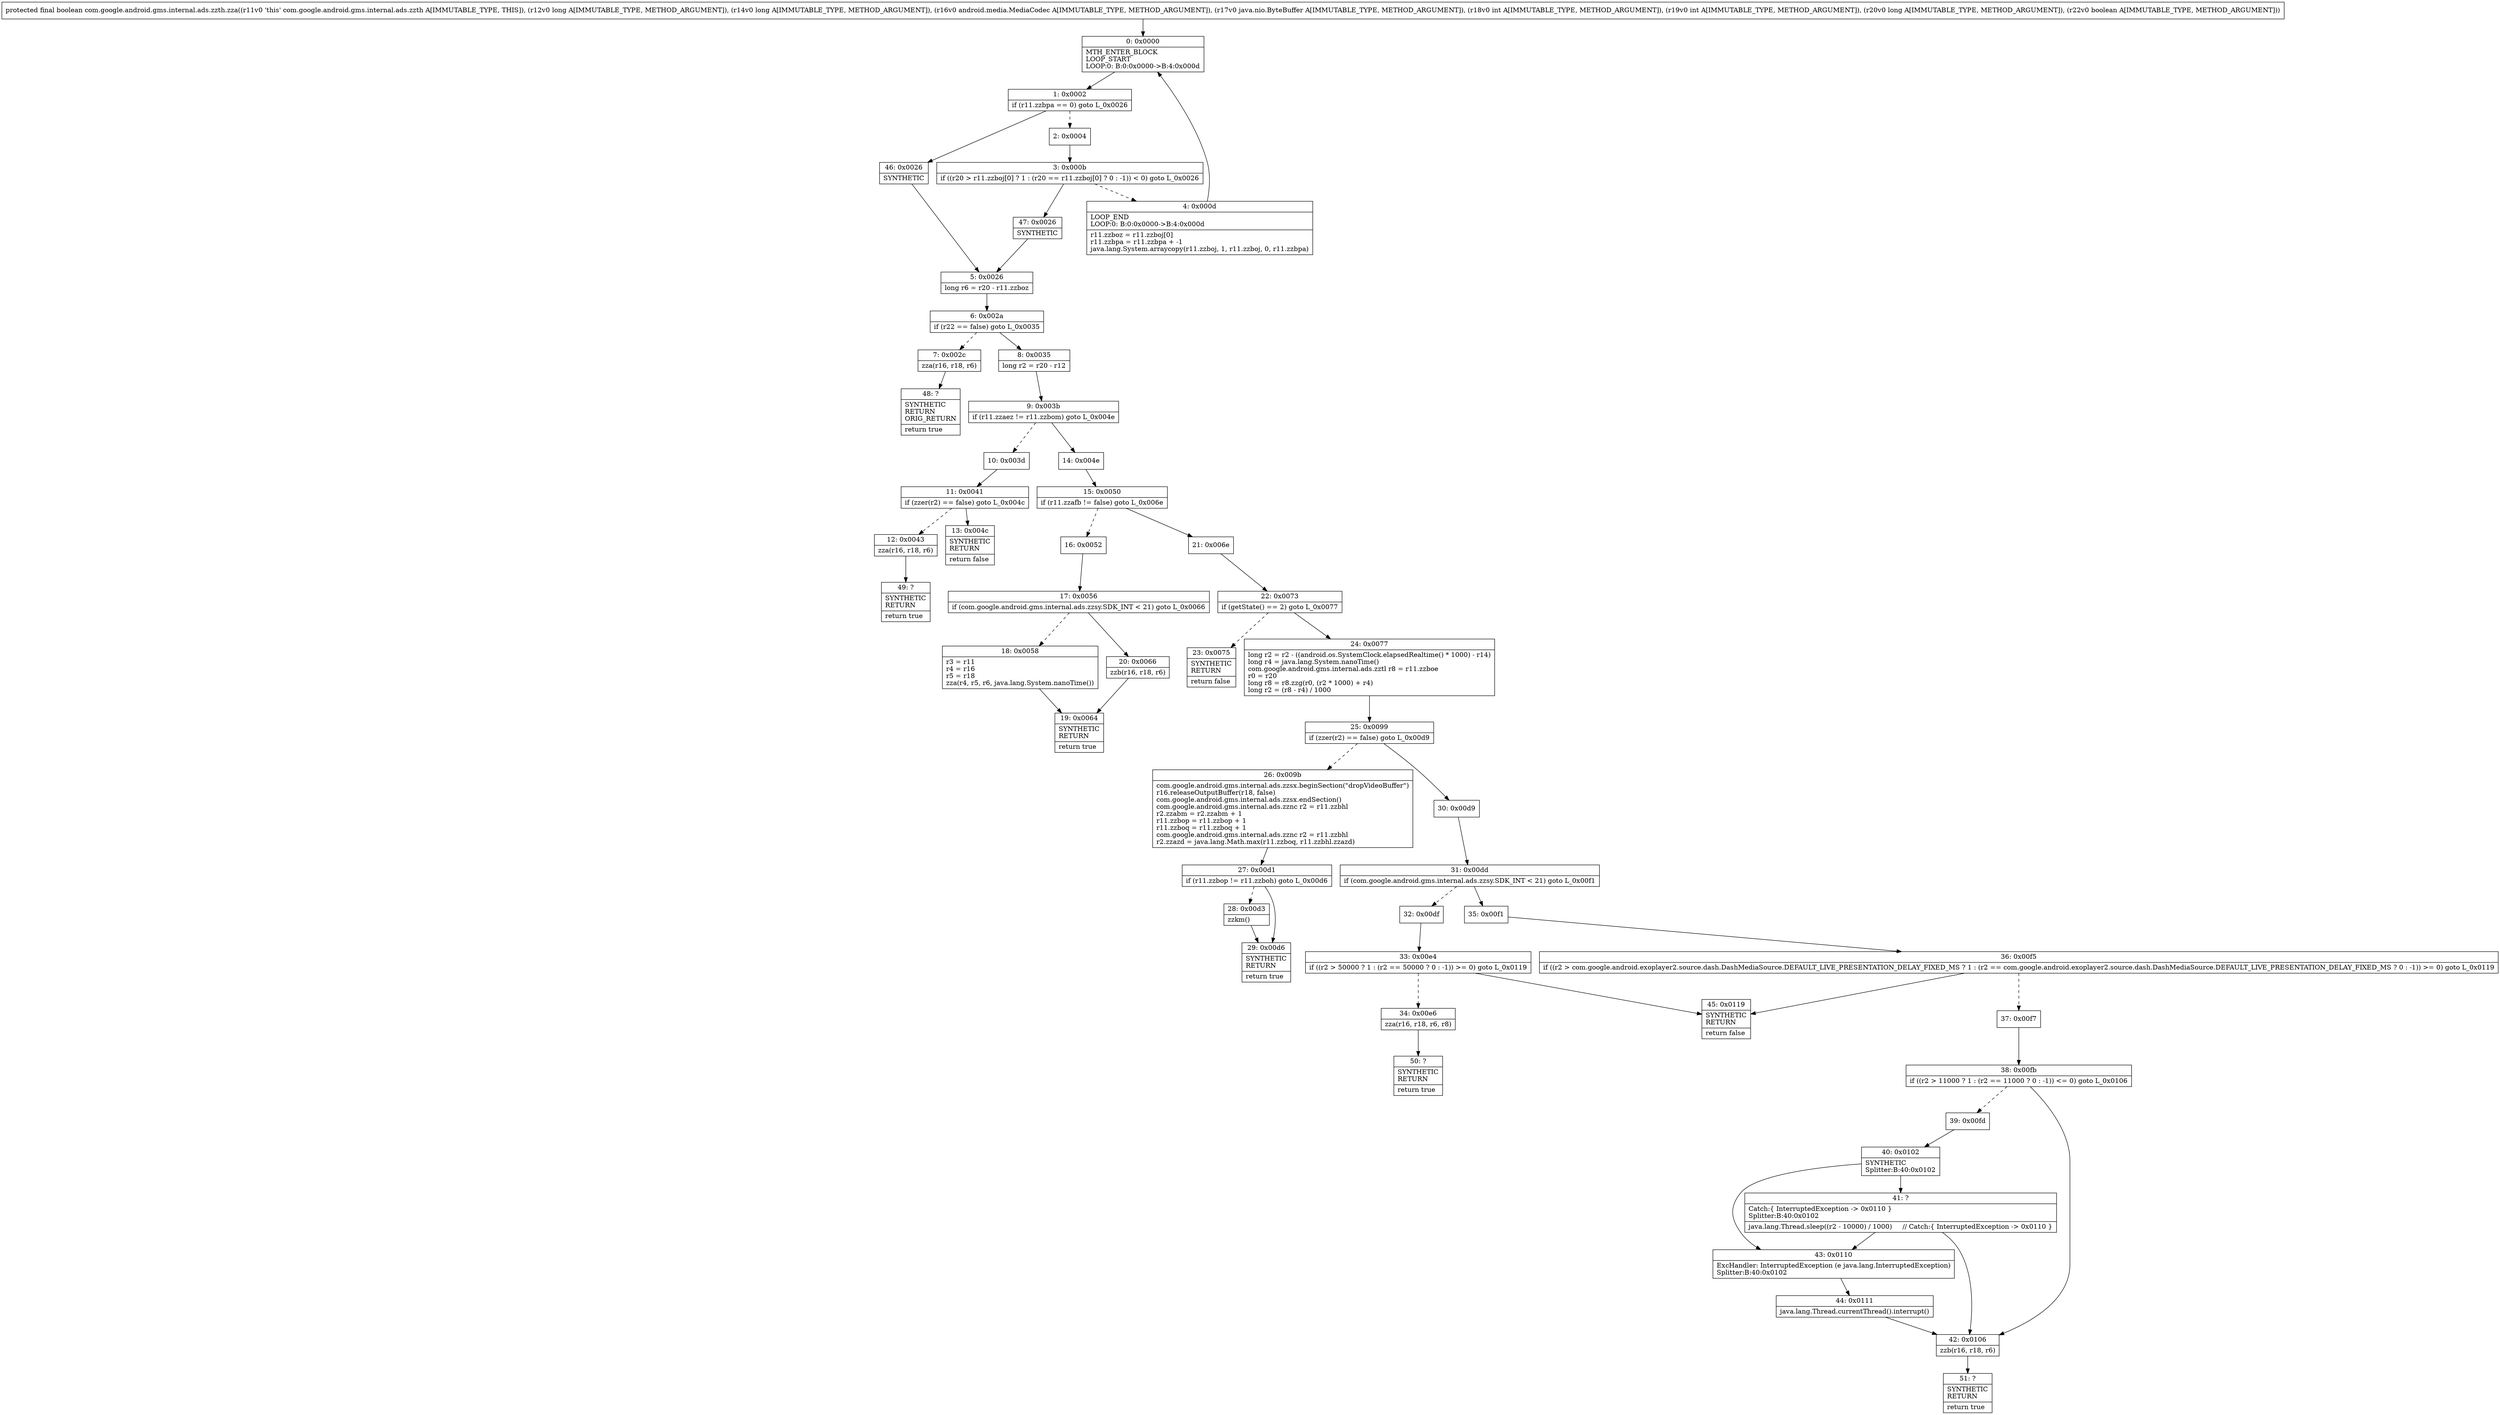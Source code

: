 digraph "CFG forcom.google.android.gms.internal.ads.zzth.zza(JJLandroid\/media\/MediaCodec;Ljava\/nio\/ByteBuffer;IIJZ)Z" {
Node_0 [shape=record,label="{0\:\ 0x0000|MTH_ENTER_BLOCK\lLOOP_START\lLOOP:0: B:0:0x0000\-\>B:4:0x000d\l}"];
Node_1 [shape=record,label="{1\:\ 0x0002|if (r11.zzbpa == 0) goto L_0x0026\l}"];
Node_2 [shape=record,label="{2\:\ 0x0004}"];
Node_3 [shape=record,label="{3\:\ 0x000b|if ((r20 \> r11.zzboj[0] ? 1 : (r20 == r11.zzboj[0] ? 0 : \-1)) \< 0) goto L_0x0026\l}"];
Node_4 [shape=record,label="{4\:\ 0x000d|LOOP_END\lLOOP:0: B:0:0x0000\-\>B:4:0x000d\l|r11.zzboz = r11.zzboj[0]\lr11.zzbpa = r11.zzbpa + \-1\ljava.lang.System.arraycopy(r11.zzboj, 1, r11.zzboj, 0, r11.zzbpa)\l}"];
Node_5 [shape=record,label="{5\:\ 0x0026|long r6 = r20 \- r11.zzboz\l}"];
Node_6 [shape=record,label="{6\:\ 0x002a|if (r22 == false) goto L_0x0035\l}"];
Node_7 [shape=record,label="{7\:\ 0x002c|zza(r16, r18, r6)\l}"];
Node_8 [shape=record,label="{8\:\ 0x0035|long r2 = r20 \- r12\l}"];
Node_9 [shape=record,label="{9\:\ 0x003b|if (r11.zzaez != r11.zzbom) goto L_0x004e\l}"];
Node_10 [shape=record,label="{10\:\ 0x003d}"];
Node_11 [shape=record,label="{11\:\ 0x0041|if (zzer(r2) == false) goto L_0x004c\l}"];
Node_12 [shape=record,label="{12\:\ 0x0043|zza(r16, r18, r6)\l}"];
Node_13 [shape=record,label="{13\:\ 0x004c|SYNTHETIC\lRETURN\l|return false\l}"];
Node_14 [shape=record,label="{14\:\ 0x004e}"];
Node_15 [shape=record,label="{15\:\ 0x0050|if (r11.zzafb != false) goto L_0x006e\l}"];
Node_16 [shape=record,label="{16\:\ 0x0052}"];
Node_17 [shape=record,label="{17\:\ 0x0056|if (com.google.android.gms.internal.ads.zzsy.SDK_INT \< 21) goto L_0x0066\l}"];
Node_18 [shape=record,label="{18\:\ 0x0058|r3 = r11\lr4 = r16\lr5 = r18\lzza(r4, r5, r6, java.lang.System.nanoTime())\l}"];
Node_19 [shape=record,label="{19\:\ 0x0064|SYNTHETIC\lRETURN\l|return true\l}"];
Node_20 [shape=record,label="{20\:\ 0x0066|zzb(r16, r18, r6)\l}"];
Node_21 [shape=record,label="{21\:\ 0x006e}"];
Node_22 [shape=record,label="{22\:\ 0x0073|if (getState() == 2) goto L_0x0077\l}"];
Node_23 [shape=record,label="{23\:\ 0x0075|SYNTHETIC\lRETURN\l|return false\l}"];
Node_24 [shape=record,label="{24\:\ 0x0077|long r2 = r2 \- ((android.os.SystemClock.elapsedRealtime() * 1000) \- r14)\llong r4 = java.lang.System.nanoTime()\lcom.google.android.gms.internal.ads.zztl r8 = r11.zzboe\lr0 = r20\llong r8 = r8.zzg(r0, (r2 * 1000) + r4)\llong r2 = (r8 \- r4) \/ 1000\l}"];
Node_25 [shape=record,label="{25\:\ 0x0099|if (zzer(r2) == false) goto L_0x00d9\l}"];
Node_26 [shape=record,label="{26\:\ 0x009b|com.google.android.gms.internal.ads.zzsx.beginSection(\"dropVideoBuffer\")\lr16.releaseOutputBuffer(r18, false)\lcom.google.android.gms.internal.ads.zzsx.endSection()\lcom.google.android.gms.internal.ads.zznc r2 = r11.zzbhl\lr2.zzabm = r2.zzabm + 1\lr11.zzbop = r11.zzbop + 1\lr11.zzboq = r11.zzboq + 1\lcom.google.android.gms.internal.ads.zznc r2 = r11.zzbhl\lr2.zzazd = java.lang.Math.max(r11.zzboq, r11.zzbhl.zzazd)\l}"];
Node_27 [shape=record,label="{27\:\ 0x00d1|if (r11.zzbop != r11.zzboh) goto L_0x00d6\l}"];
Node_28 [shape=record,label="{28\:\ 0x00d3|zzkm()\l}"];
Node_29 [shape=record,label="{29\:\ 0x00d6|SYNTHETIC\lRETURN\l|return true\l}"];
Node_30 [shape=record,label="{30\:\ 0x00d9}"];
Node_31 [shape=record,label="{31\:\ 0x00dd|if (com.google.android.gms.internal.ads.zzsy.SDK_INT \< 21) goto L_0x00f1\l}"];
Node_32 [shape=record,label="{32\:\ 0x00df}"];
Node_33 [shape=record,label="{33\:\ 0x00e4|if ((r2 \> 50000 ? 1 : (r2 == 50000 ? 0 : \-1)) \>= 0) goto L_0x0119\l}"];
Node_34 [shape=record,label="{34\:\ 0x00e6|zza(r16, r18, r6, r8)\l}"];
Node_35 [shape=record,label="{35\:\ 0x00f1}"];
Node_36 [shape=record,label="{36\:\ 0x00f5|if ((r2 \> com.google.android.exoplayer2.source.dash.DashMediaSource.DEFAULT_LIVE_PRESENTATION_DELAY_FIXED_MS ? 1 : (r2 == com.google.android.exoplayer2.source.dash.DashMediaSource.DEFAULT_LIVE_PRESENTATION_DELAY_FIXED_MS ? 0 : \-1)) \>= 0) goto L_0x0119\l}"];
Node_37 [shape=record,label="{37\:\ 0x00f7}"];
Node_38 [shape=record,label="{38\:\ 0x00fb|if ((r2 \> 11000 ? 1 : (r2 == 11000 ? 0 : \-1)) \<= 0) goto L_0x0106\l}"];
Node_39 [shape=record,label="{39\:\ 0x00fd}"];
Node_40 [shape=record,label="{40\:\ 0x0102|SYNTHETIC\lSplitter:B:40:0x0102\l}"];
Node_41 [shape=record,label="{41\:\ ?|Catch:\{ InterruptedException \-\> 0x0110 \}\lSplitter:B:40:0x0102\l|java.lang.Thread.sleep((r2 \- 10000) \/ 1000)     \/\/ Catch:\{ InterruptedException \-\> 0x0110 \}\l}"];
Node_42 [shape=record,label="{42\:\ 0x0106|zzb(r16, r18, r6)\l}"];
Node_43 [shape=record,label="{43\:\ 0x0110|ExcHandler: InterruptedException (e java.lang.InterruptedException)\lSplitter:B:40:0x0102\l}"];
Node_44 [shape=record,label="{44\:\ 0x0111|java.lang.Thread.currentThread().interrupt()\l}"];
Node_45 [shape=record,label="{45\:\ 0x0119|SYNTHETIC\lRETURN\l|return false\l}"];
Node_46 [shape=record,label="{46\:\ 0x0026|SYNTHETIC\l}"];
Node_47 [shape=record,label="{47\:\ 0x0026|SYNTHETIC\l}"];
Node_48 [shape=record,label="{48\:\ ?|SYNTHETIC\lRETURN\lORIG_RETURN\l|return true\l}"];
Node_49 [shape=record,label="{49\:\ ?|SYNTHETIC\lRETURN\l|return true\l}"];
Node_50 [shape=record,label="{50\:\ ?|SYNTHETIC\lRETURN\l|return true\l}"];
Node_51 [shape=record,label="{51\:\ ?|SYNTHETIC\lRETURN\l|return true\l}"];
MethodNode[shape=record,label="{protected final boolean com.google.android.gms.internal.ads.zzth.zza((r11v0 'this' com.google.android.gms.internal.ads.zzth A[IMMUTABLE_TYPE, THIS]), (r12v0 long A[IMMUTABLE_TYPE, METHOD_ARGUMENT]), (r14v0 long A[IMMUTABLE_TYPE, METHOD_ARGUMENT]), (r16v0 android.media.MediaCodec A[IMMUTABLE_TYPE, METHOD_ARGUMENT]), (r17v0 java.nio.ByteBuffer A[IMMUTABLE_TYPE, METHOD_ARGUMENT]), (r18v0 int A[IMMUTABLE_TYPE, METHOD_ARGUMENT]), (r19v0 int A[IMMUTABLE_TYPE, METHOD_ARGUMENT]), (r20v0 long A[IMMUTABLE_TYPE, METHOD_ARGUMENT]), (r22v0 boolean A[IMMUTABLE_TYPE, METHOD_ARGUMENT])) }"];
MethodNode -> Node_0;
Node_0 -> Node_1;
Node_1 -> Node_2[style=dashed];
Node_1 -> Node_46;
Node_2 -> Node_3;
Node_3 -> Node_4[style=dashed];
Node_3 -> Node_47;
Node_4 -> Node_0;
Node_5 -> Node_6;
Node_6 -> Node_7[style=dashed];
Node_6 -> Node_8;
Node_7 -> Node_48;
Node_8 -> Node_9;
Node_9 -> Node_10[style=dashed];
Node_9 -> Node_14;
Node_10 -> Node_11;
Node_11 -> Node_12[style=dashed];
Node_11 -> Node_13;
Node_12 -> Node_49;
Node_14 -> Node_15;
Node_15 -> Node_16[style=dashed];
Node_15 -> Node_21;
Node_16 -> Node_17;
Node_17 -> Node_18[style=dashed];
Node_17 -> Node_20;
Node_18 -> Node_19;
Node_20 -> Node_19;
Node_21 -> Node_22;
Node_22 -> Node_23[style=dashed];
Node_22 -> Node_24;
Node_24 -> Node_25;
Node_25 -> Node_26[style=dashed];
Node_25 -> Node_30;
Node_26 -> Node_27;
Node_27 -> Node_28[style=dashed];
Node_27 -> Node_29;
Node_28 -> Node_29;
Node_30 -> Node_31;
Node_31 -> Node_32[style=dashed];
Node_31 -> Node_35;
Node_32 -> Node_33;
Node_33 -> Node_34[style=dashed];
Node_33 -> Node_45;
Node_34 -> Node_50;
Node_35 -> Node_36;
Node_36 -> Node_37[style=dashed];
Node_36 -> Node_45;
Node_37 -> Node_38;
Node_38 -> Node_39[style=dashed];
Node_38 -> Node_42;
Node_39 -> Node_40;
Node_40 -> Node_41;
Node_40 -> Node_43;
Node_41 -> Node_42;
Node_41 -> Node_43;
Node_42 -> Node_51;
Node_43 -> Node_44;
Node_44 -> Node_42;
Node_46 -> Node_5;
Node_47 -> Node_5;
}

